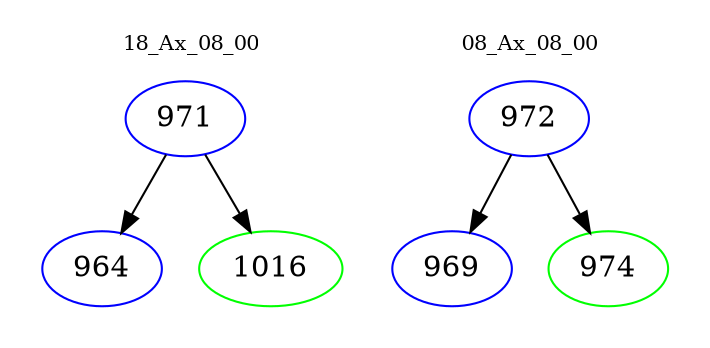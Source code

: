 digraph{
subgraph cluster_0 {
color = white
label = "18_Ax_08_00";
fontsize=10;
T0_971 [label="971", color="blue"]
T0_971 -> T0_964 [color="black"]
T0_964 [label="964", color="blue"]
T0_971 -> T0_1016 [color="black"]
T0_1016 [label="1016", color="green"]
}
subgraph cluster_1 {
color = white
label = "08_Ax_08_00";
fontsize=10;
T1_972 [label="972", color="blue"]
T1_972 -> T1_969 [color="black"]
T1_969 [label="969", color="blue"]
T1_972 -> T1_974 [color="black"]
T1_974 [label="974", color="green"]
}
}
